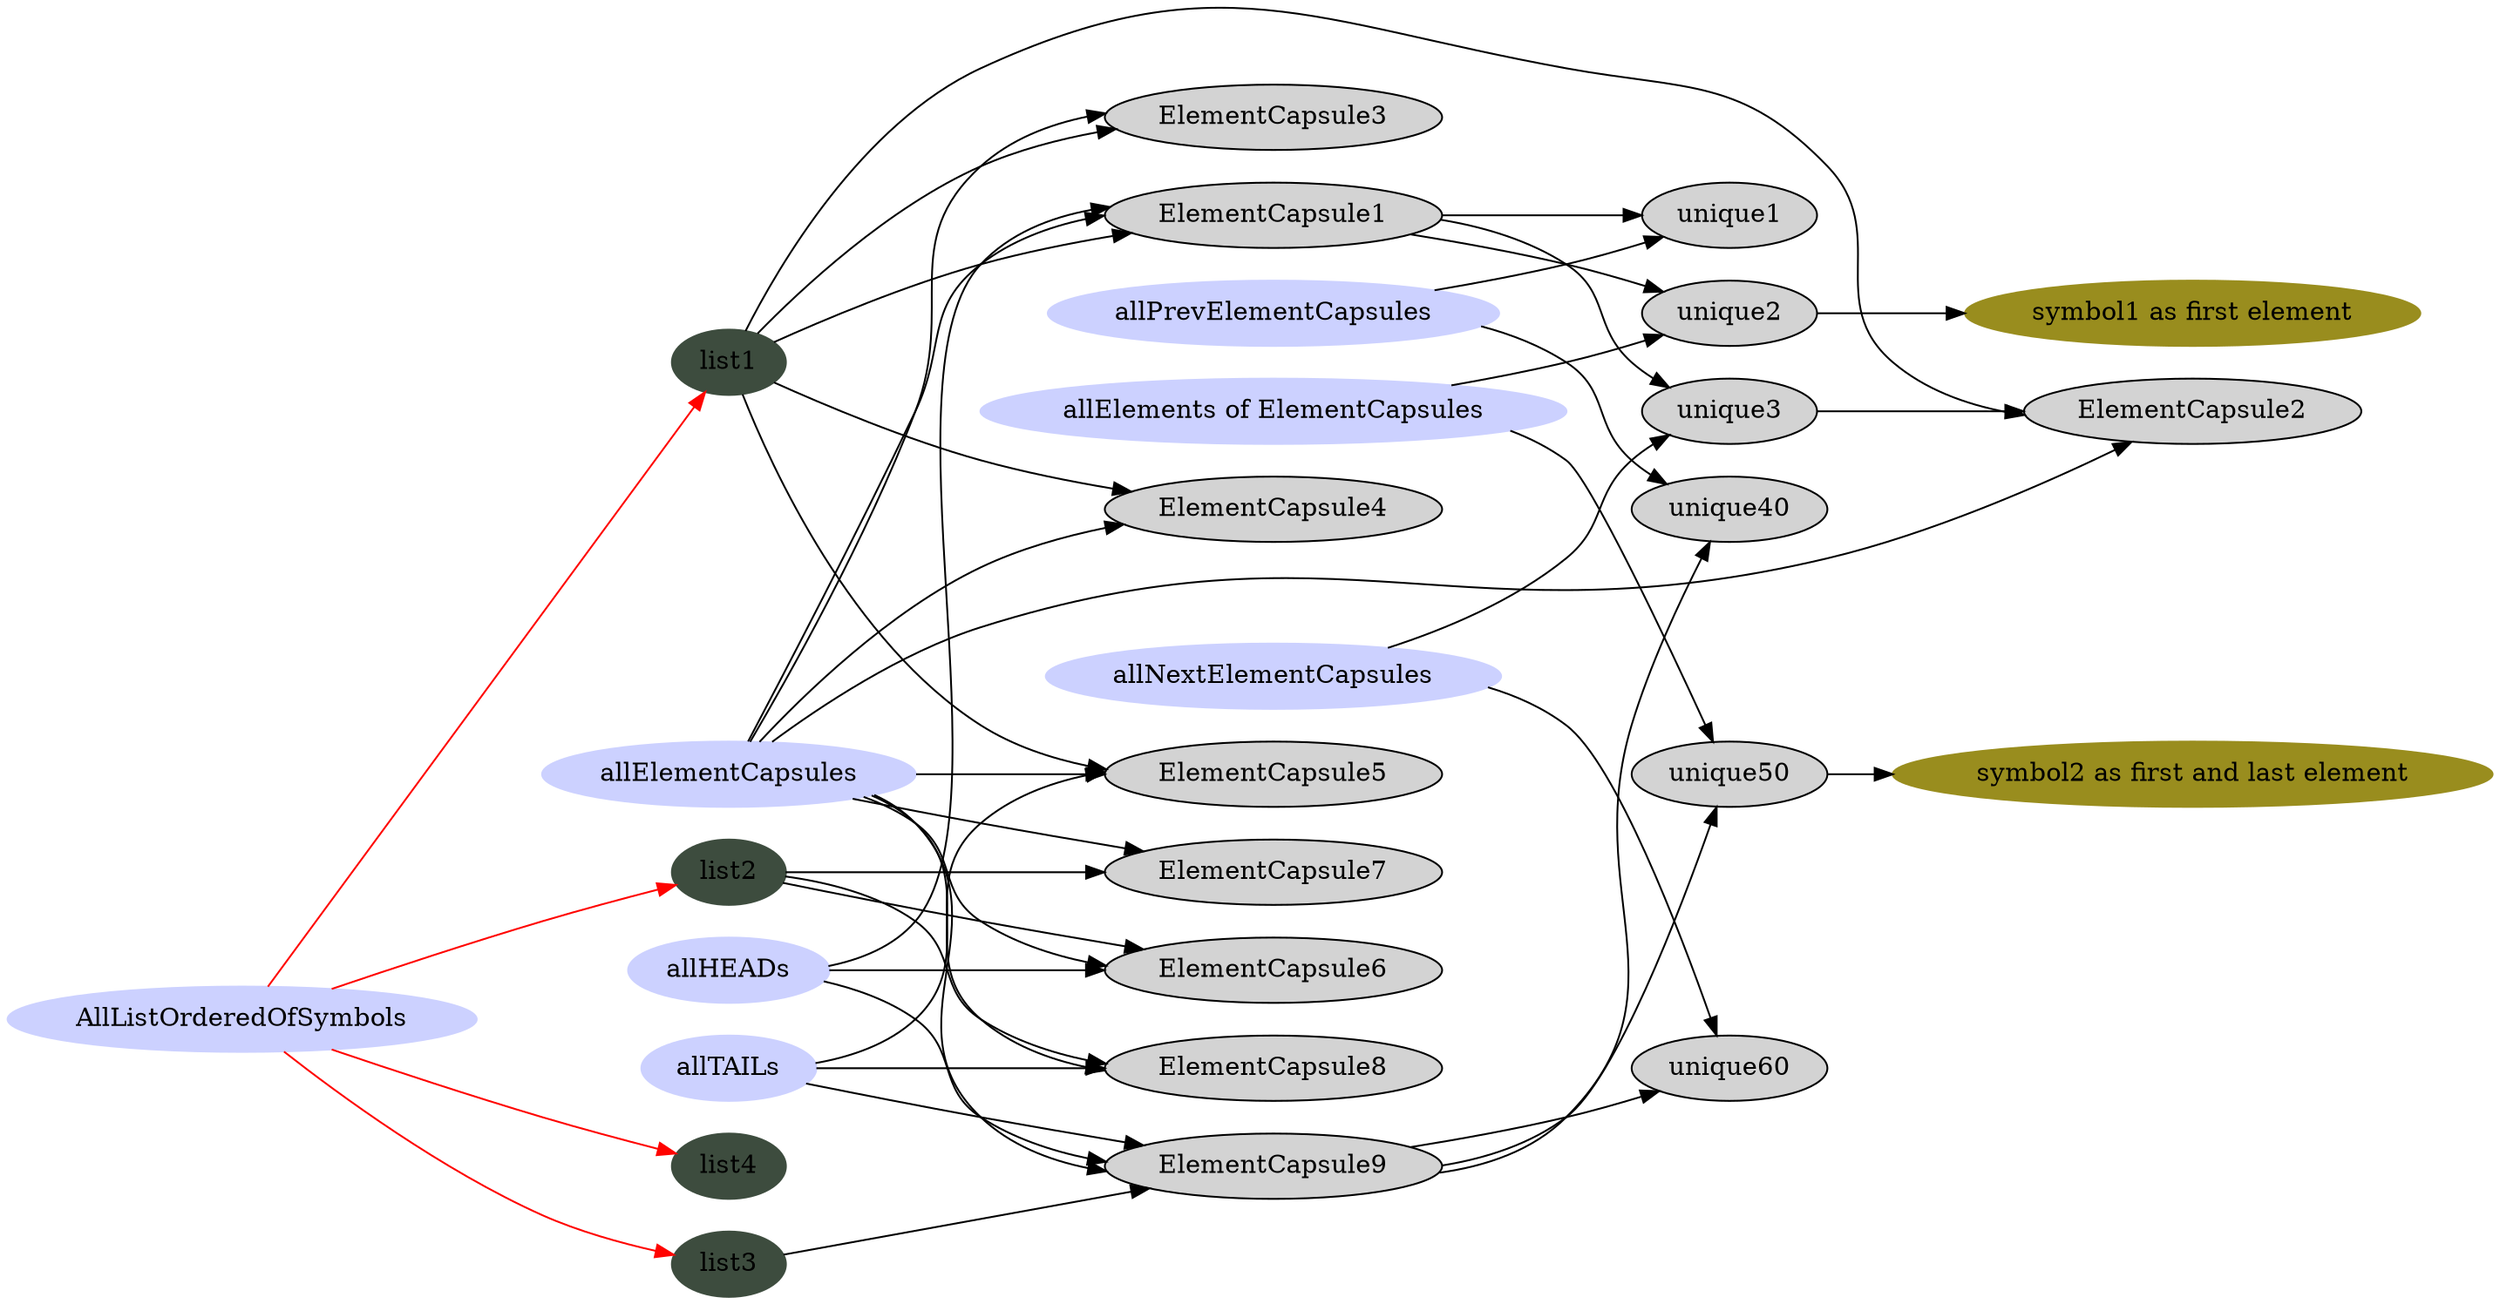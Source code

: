 digraph G {
	 ratio = fill;
 rankdir=LR 
	node [style=filled];
{rank=same; allHEADs; allTAILs;}
{rank=same; AllListOrderedOfSymbols;}
{rank=same; list1; list2; list3; list4;}


	AllListOrderedOfSymbols-> list1 [color="0.002 0.999 0.999"];
	AllListOrderedOfSymbols-> list2 [color="0.002 0.999 0.999"];
	AllListOrderedOfSymbols-> list3 [color="0.002 0.999 0.999"];
	AllListOrderedOfSymbols-> list4 [color="0.002 0.999 0.999"];


list1->ElementCapsule1
list1->ElementCapsule2
list1->ElementCapsule3
list1->ElementCapsule4
list1->ElementCapsule5

list2->ElementCapsule6
list2->ElementCapsule7
list2->ElementCapsule8

list3->ElementCapsule9

allHEADs->ElementCapsule1
allHEADs->ElementCapsule6
allHEADs->ElementCapsule9

allTAILs->ElementCapsule5
allTAILs->ElementCapsule8
allTAILs->ElementCapsule9
ElementCapsule9->unique40
ElementCapsule9->unique50->"symbol2 as first and last element"
ElementCapsule9->unique60

ElementCapsule1->unique1	
ElementCapsule1->unique2
ElementCapsule1->unique3

allPrevElementCapsules->{unique1, unique40}
"allElements of ElementCapsules"->{unique2, unique50}
allNextElementCapsules->{unique3, unique60}
unique3->ElementCapsule2
unique2->"symbol1 as first element"

allElementCapsules->{ElementCapsule1, ElementCapsule2, ElementCapsule3, ElementCapsule4, ElementCapsule5, ElementCapsule6, ElementCapsule7, ElementCapsule8, ElementCapsule9}

AllListOrderedOfSymbols [color="0.650 0.200 1.000"];
allHEADs[color="0.650 0.200 1.000"];
allTAILs [color="0.650 0.200 1.000"];
allElementCapsules [color="0.650 0.200 1.000"];
allPrevElementCapsules [color="0.650 0.200 1.000"];
"allElements of ElementCapsules" [color="0.650 0.200 1.000"];
allNextElementCapsules [color="0.650 0.200 1.000"];
"symbol1 as first element" [color="0.150 0.800 0.600"];
"symbol2 as first and last element" [color="0.150 0.800 0.600"];
list1 [color="0.350 0.200 0.300"];
list2 [color="0.350 0.200 0.300"];
list3 [color="0.350 0.200 0.300"];
list4 [color="0.350 0.200 0.300"];



}
